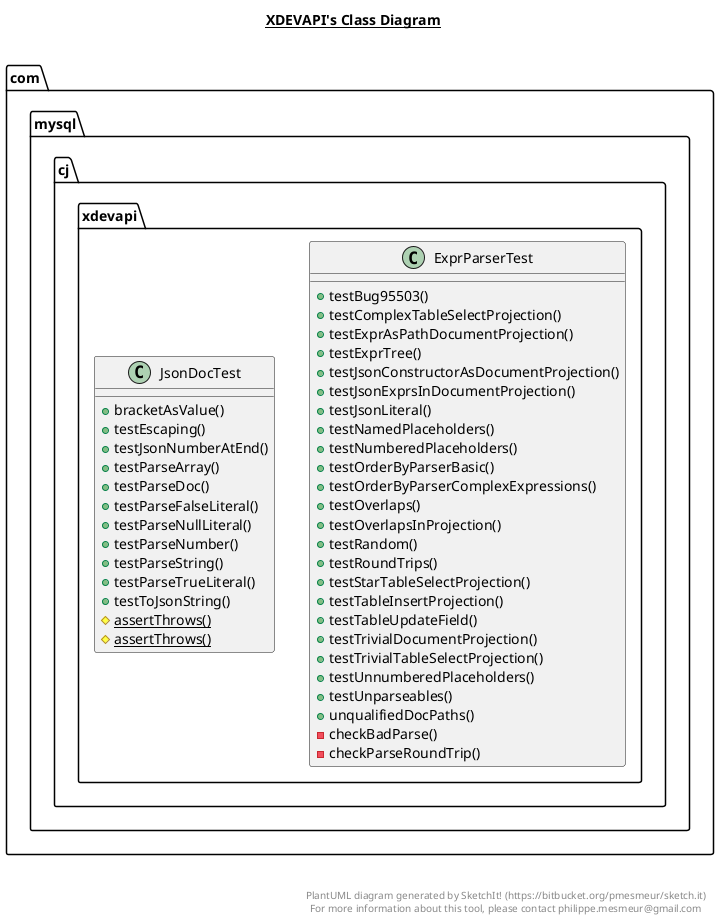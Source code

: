 @startuml

title __XDEVAPI's Class Diagram__\n

  namespace com.mysql.cj {
    namespace xdevapi {
      class com.mysql.cj.xdevapi.ExprParserTest {
          + testBug95503()
          + testComplexTableSelectProjection()
          + testExprAsPathDocumentProjection()
          + testExprTree()
          + testJsonConstructorAsDocumentProjection()
          + testJsonExprsInDocumentProjection()
          + testJsonLiteral()
          + testNamedPlaceholders()
          + testNumberedPlaceholders()
          + testOrderByParserBasic()
          + testOrderByParserComplexExpressions()
          + testOverlaps()
          + testOverlapsInProjection()
          + testRandom()
          + testRoundTrips()
          + testStarTableSelectProjection()
          + testTableInsertProjection()
          + testTableUpdateField()
          + testTrivialDocumentProjection()
          + testTrivialTableSelectProjection()
          + testUnnumberedPlaceholders()
          + testUnparseables()
          + unqualifiedDocPaths()
          - checkBadParse()
          - checkParseRoundTrip()
      }
    }
  }
  

  namespace com.mysql.cj {
    namespace xdevapi {
      class com.mysql.cj.xdevapi.JsonDocTest {
          + bracketAsValue()
          + testEscaping()
          + testJsonNumberAtEnd()
          + testParseArray()
          + testParseDoc()
          + testParseFalseLiteral()
          + testParseNullLiteral()
          + testParseNumber()
          + testParseString()
          + testParseTrueLiteral()
          + testToJsonString()
          {static} # assertThrows()
          {static} # assertThrows()
      }
    }
  }
  



right footer


PlantUML diagram generated by SketchIt! (https://bitbucket.org/pmesmeur/sketch.it)
For more information about this tool, please contact philippe.mesmeur@gmail.com
endfooter

@enduml
